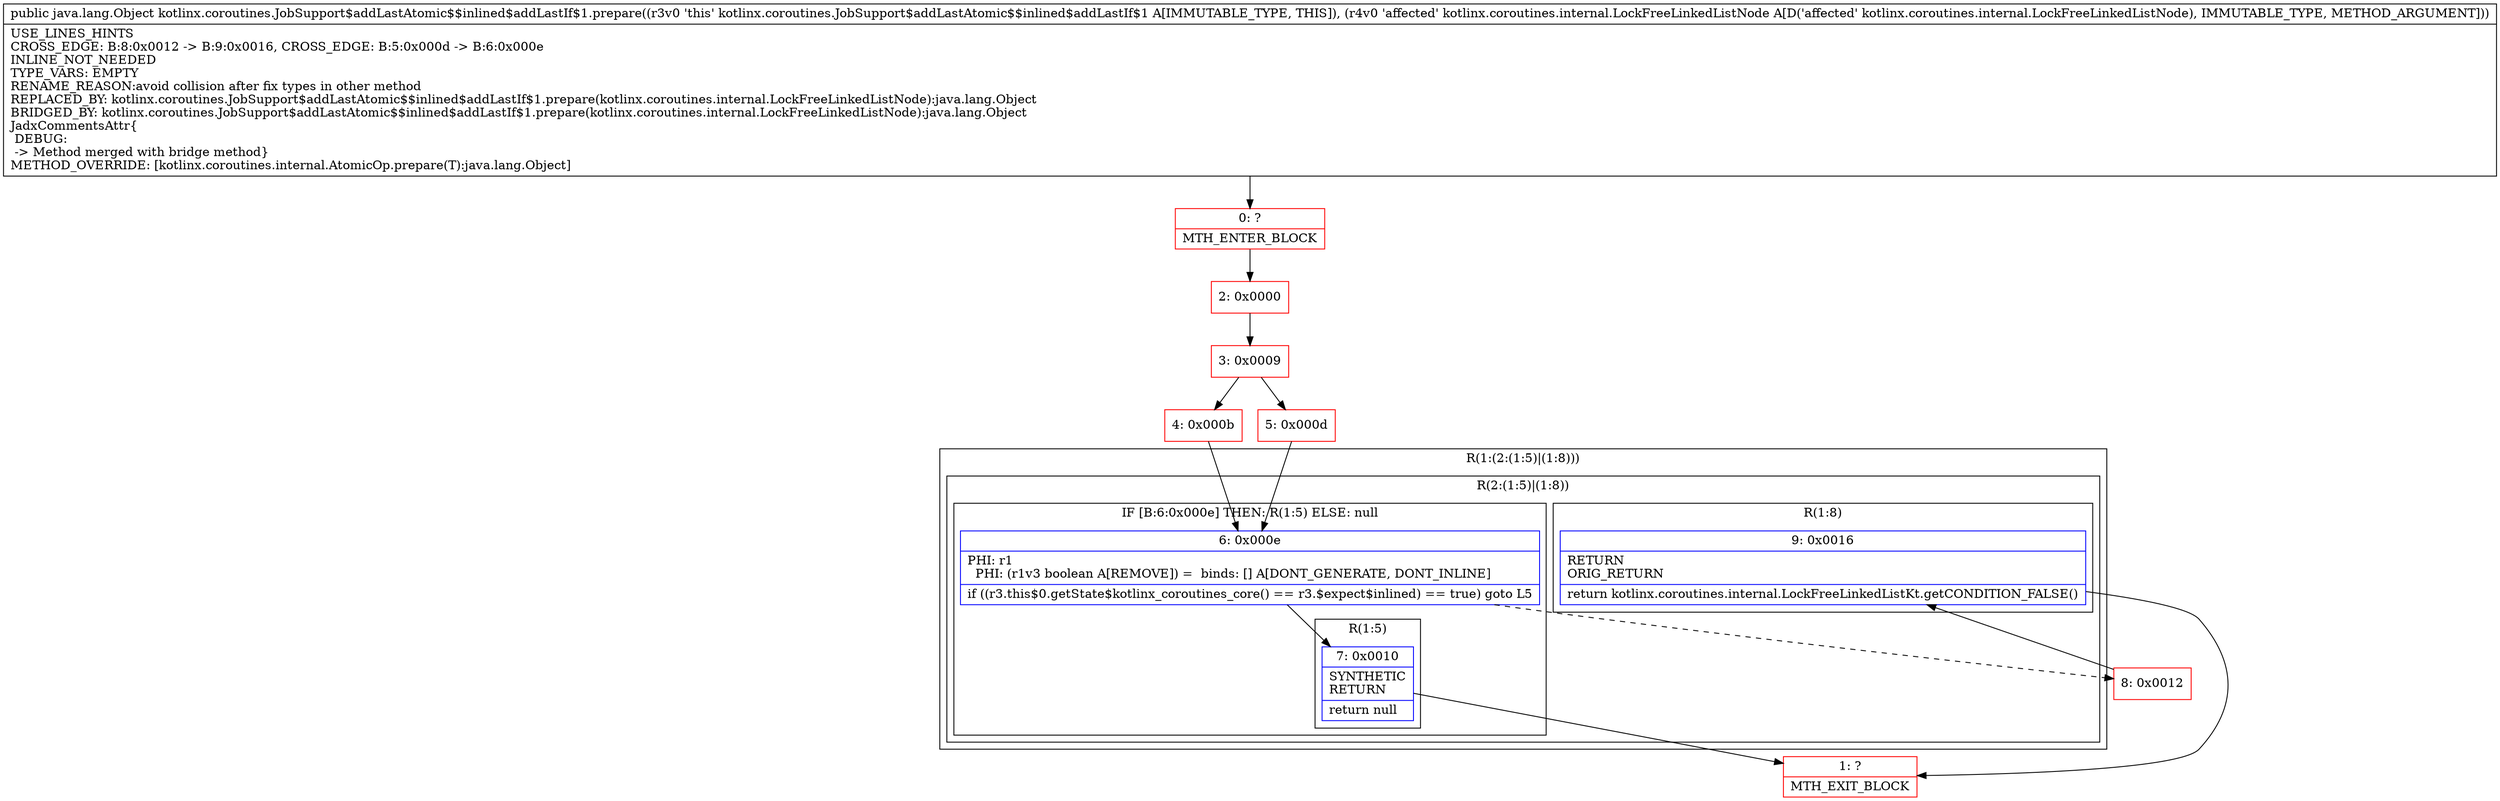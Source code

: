 digraph "CFG forkotlinx.coroutines.JobSupport$addLastAtomic$$inlined$addLastIf$1.prepare(Lkotlinx\/coroutines\/internal\/LockFreeLinkedListNode;)Ljava\/lang\/Object;" {
subgraph cluster_Region_1593995670 {
label = "R(1:(2:(1:5)|(1:8)))";
node [shape=record,color=blue];
subgraph cluster_Region_28271252 {
label = "R(2:(1:5)|(1:8))";
node [shape=record,color=blue];
subgraph cluster_IfRegion_1900204699 {
label = "IF [B:6:0x000e] THEN: R(1:5) ELSE: null";
node [shape=record,color=blue];
Node_6 [shape=record,label="{6\:\ 0x000e|PHI: r1 \l  PHI: (r1v3 boolean A[REMOVE]) =  binds: [] A[DONT_GENERATE, DONT_INLINE]\l|if ((r3.this$0.getState$kotlinx_coroutines_core() == r3.$expect$inlined) == true) goto L5\l}"];
subgraph cluster_Region_2107523005 {
label = "R(1:5)";
node [shape=record,color=blue];
Node_7 [shape=record,label="{7\:\ 0x0010|SYNTHETIC\lRETURN\l|return null\l}"];
}
}
subgraph cluster_Region_836530009 {
label = "R(1:8)";
node [shape=record,color=blue];
Node_9 [shape=record,label="{9\:\ 0x0016|RETURN\lORIG_RETURN\l|return kotlinx.coroutines.internal.LockFreeLinkedListKt.getCONDITION_FALSE()\l}"];
}
}
}
Node_0 [shape=record,color=red,label="{0\:\ ?|MTH_ENTER_BLOCK\l}"];
Node_2 [shape=record,color=red,label="{2\:\ 0x0000}"];
Node_3 [shape=record,color=red,label="{3\:\ 0x0009}"];
Node_4 [shape=record,color=red,label="{4\:\ 0x000b}"];
Node_1 [shape=record,color=red,label="{1\:\ ?|MTH_EXIT_BLOCK\l}"];
Node_8 [shape=record,color=red,label="{8\:\ 0x0012}"];
Node_5 [shape=record,color=red,label="{5\:\ 0x000d}"];
MethodNode[shape=record,label="{public java.lang.Object kotlinx.coroutines.JobSupport$addLastAtomic$$inlined$addLastIf$1.prepare((r3v0 'this' kotlinx.coroutines.JobSupport$addLastAtomic$$inlined$addLastIf$1 A[IMMUTABLE_TYPE, THIS]), (r4v0 'affected' kotlinx.coroutines.internal.LockFreeLinkedListNode A[D('affected' kotlinx.coroutines.internal.LockFreeLinkedListNode), IMMUTABLE_TYPE, METHOD_ARGUMENT]))  | USE_LINES_HINTS\lCROSS_EDGE: B:8:0x0012 \-\> B:9:0x0016, CROSS_EDGE: B:5:0x000d \-\> B:6:0x000e\lINLINE_NOT_NEEDED\lTYPE_VARS: EMPTY\lRENAME_REASON:avoid collision after fix types in other method\lREPLACED_BY: kotlinx.coroutines.JobSupport$addLastAtomic$$inlined$addLastIf$1.prepare(kotlinx.coroutines.internal.LockFreeLinkedListNode):java.lang.Object\lBRIDGED_BY: kotlinx.coroutines.JobSupport$addLastAtomic$$inlined$addLastIf$1.prepare(kotlinx.coroutines.internal.LockFreeLinkedListNode):java.lang.Object\lJadxCommentsAttr\{\l DEBUG: \l \-\> Method merged with bridge method\}\lMETHOD_OVERRIDE: [kotlinx.coroutines.internal.AtomicOp.prepare(T):java.lang.Object]\l}"];
MethodNode -> Node_0;Node_6 -> Node_7;
Node_6 -> Node_8[style=dashed];
Node_7 -> Node_1;
Node_9 -> Node_1;
Node_0 -> Node_2;
Node_2 -> Node_3;
Node_3 -> Node_4;
Node_3 -> Node_5;
Node_4 -> Node_6;
Node_8 -> Node_9;
Node_5 -> Node_6;
}

